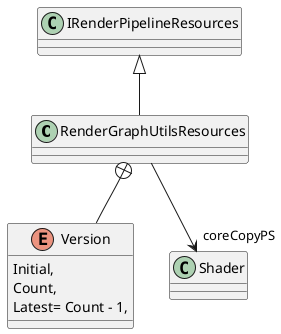 @startuml
class RenderGraphUtilsResources {
}
enum Version {
    Initial,
    Count,
    Latest= Count - 1,
}
IRenderPipelineResources <|-- RenderGraphUtilsResources
RenderGraphUtilsResources --> "coreCopyPS" Shader
RenderGraphUtilsResources +-- Version
@enduml
